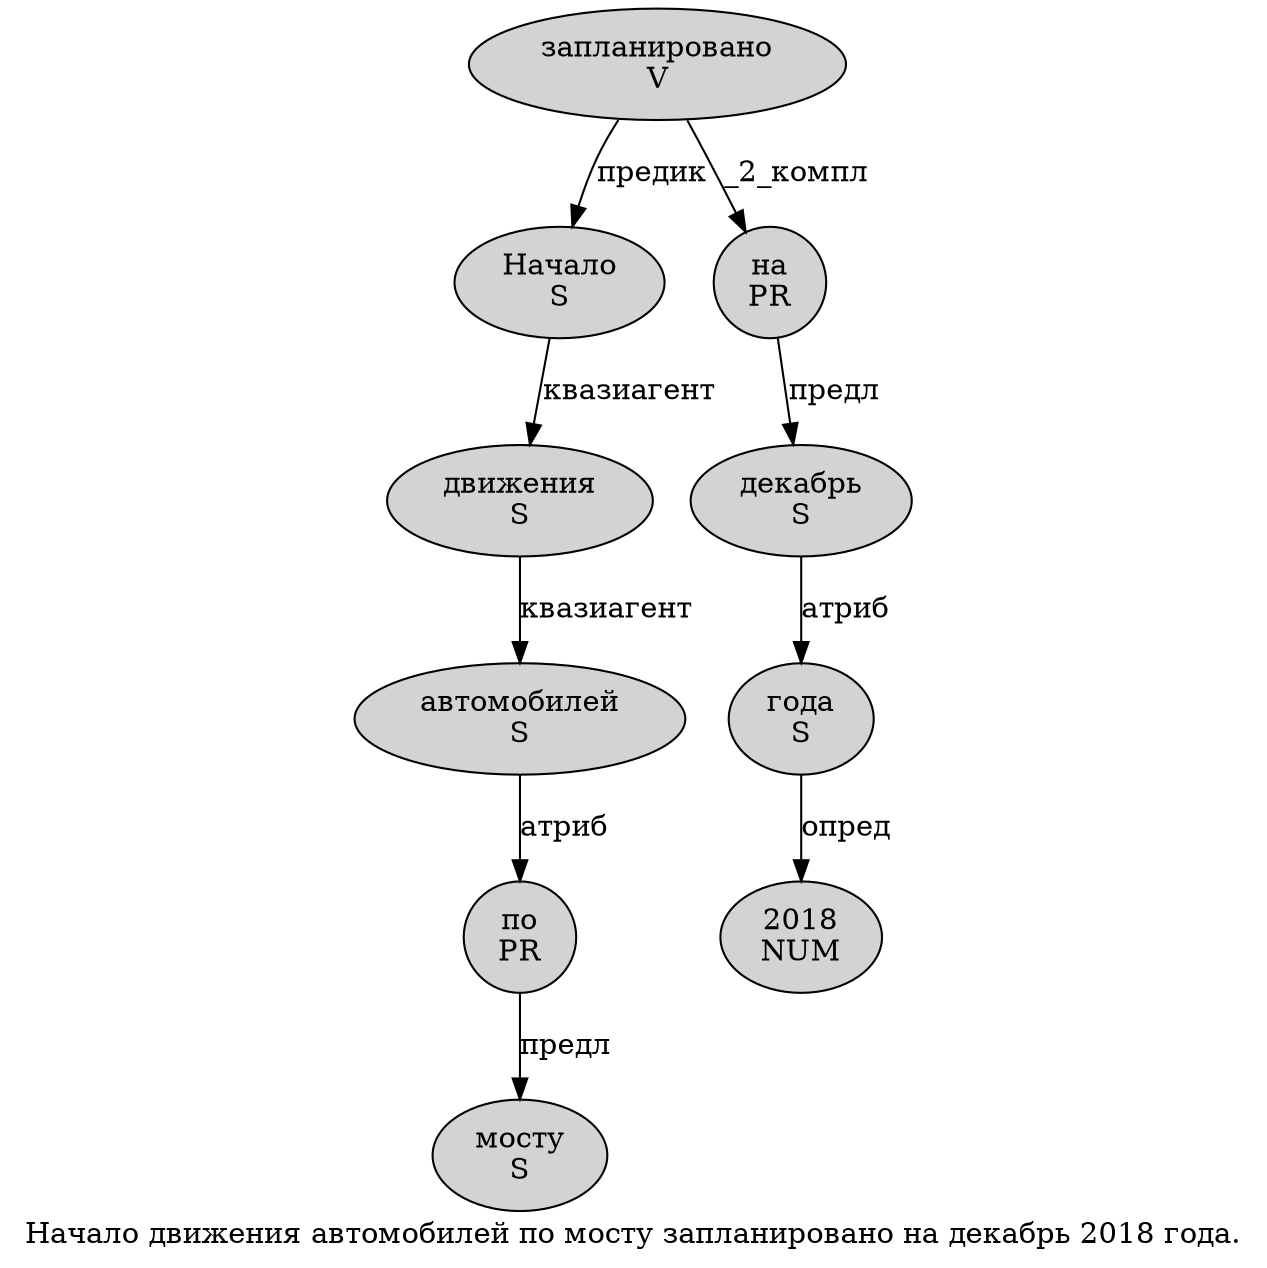 digraph SENTENCE_1180 {
	graph [label="Начало движения автомобилей по мосту запланировано на декабрь 2018 года."]
	node [style=filled]
		0 [label="Начало
S" color="" fillcolor=lightgray penwidth=1 shape=ellipse]
		1 [label="движения
S" color="" fillcolor=lightgray penwidth=1 shape=ellipse]
		2 [label="автомобилей
S" color="" fillcolor=lightgray penwidth=1 shape=ellipse]
		3 [label="по
PR" color="" fillcolor=lightgray penwidth=1 shape=ellipse]
		4 [label="мосту
S" color="" fillcolor=lightgray penwidth=1 shape=ellipse]
		5 [label="запланировано
V" color="" fillcolor=lightgray penwidth=1 shape=ellipse]
		6 [label="на
PR" color="" fillcolor=lightgray penwidth=1 shape=ellipse]
		7 [label="декабрь
S" color="" fillcolor=lightgray penwidth=1 shape=ellipse]
		8 [label="2018
NUM" color="" fillcolor=lightgray penwidth=1 shape=ellipse]
		9 [label="года
S" color="" fillcolor=lightgray penwidth=1 shape=ellipse]
			6 -> 7 [label="предл"]
			3 -> 4 [label="предл"]
			0 -> 1 [label="квазиагент"]
			9 -> 8 [label="опред"]
			1 -> 2 [label="квазиагент"]
			5 -> 0 [label="предик"]
			5 -> 6 [label="_2_компл"]
			7 -> 9 [label="атриб"]
			2 -> 3 [label="атриб"]
}
